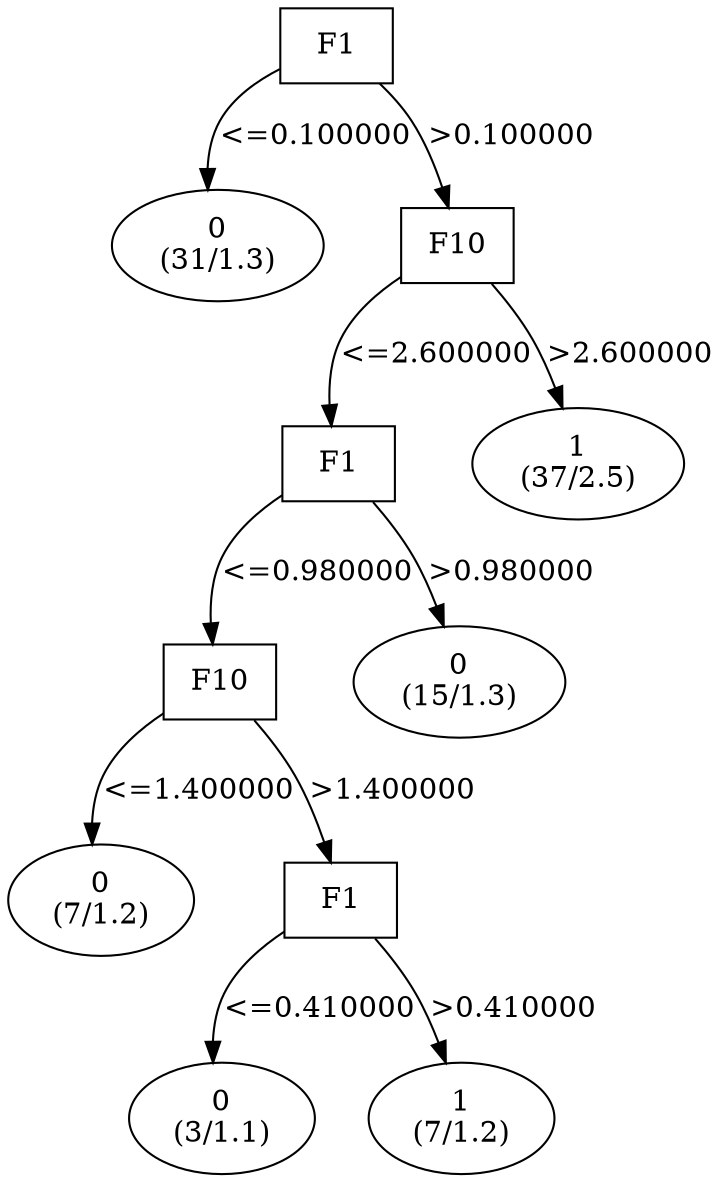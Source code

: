 digraph YaDT {
n0 [ shape=box, label="F1\n"]
n0 -> n1 [label="<=0.100000"]
n1 [ shape=ellipse, label="0\n(31/1.3)"]
n0 -> n2 [label=">0.100000"]
n2 [ shape=box, label="F10\n"]
n2 -> n3 [label="<=2.600000"]
n3 [ shape=box, label="F1\n"]
n3 -> n4 [label="<=0.980000"]
n4 [ shape=box, label="F10\n"]
n4 -> n5 [label="<=1.400000"]
n5 [ shape=ellipse, label="0\n(7/1.2)"]
n4 -> n6 [label=">1.400000"]
n6 [ shape=box, label="F1\n"]
n6 -> n7 [label="<=0.410000"]
n7 [ shape=ellipse, label="0\n(3/1.1)"]
n6 -> n8 [label=">0.410000"]
n8 [ shape=ellipse, label="1\n(7/1.2)"]
n3 -> n11 [label=">0.980000"]
n11 [ shape=ellipse, label="0\n(15/1.3)"]
n2 -> n13 [label=">2.600000"]
n13 [ shape=ellipse, label="1\n(37/2.5)"]
}
